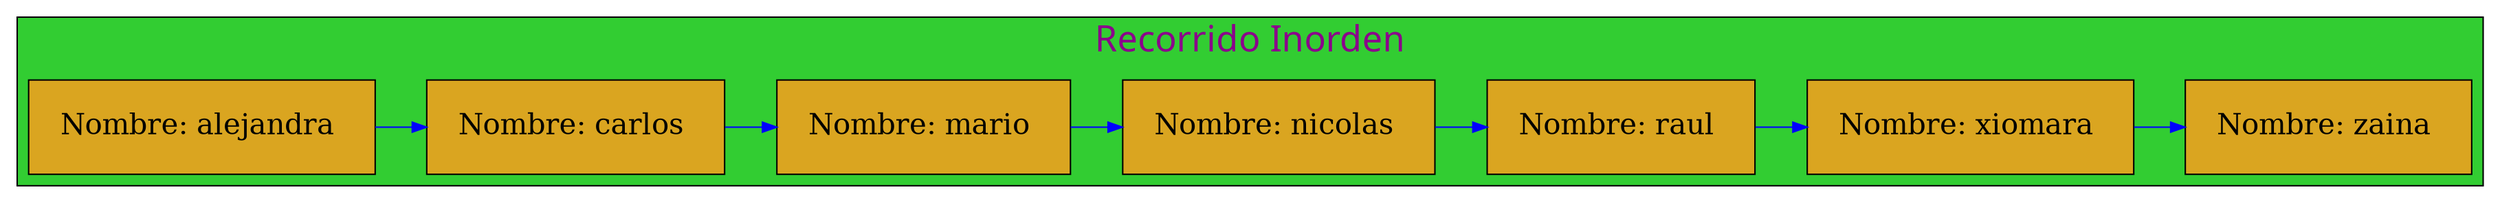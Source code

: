 digraph Inorder_Traversal{

graph[ranksep= "0.5",nodesep= "0.5"];subgraph cluster_3{

label="Recorrido Inorden";
labelloc=t;
fontcolor=magenta4;
fontname=algerian;
fontsize=25;
style=filled;
fillcolor=limegreen;

node[margin=0.3 shape=box style=filled fontcolor=black fillcolor=goldenrod fontsize=20];
{rank=same;

25770344352[label="Nombre: alejandra " ];
25770344928[label="Nombre: carlos " ];
25769968848[label="Nombre: mario " ];
25770344624[label="Nombre: nicolas " ];
25770345568[label="Nombre: raul " ];
25770345488[label="Nombre: xiomara " ];
25770345008[label="Nombre: zaina " ];
};
25770344352 -> 25770344928 -> 25769968848 -> 25770344624 -> 25770345568 -> 25770345488 -> 25770345008 

[color=blue ];
}

}
